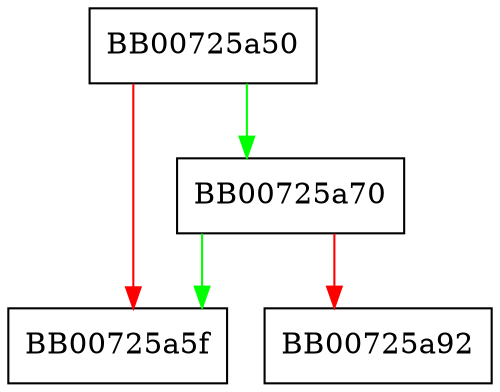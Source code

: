digraph bn_copy_words {
  node [shape="box"];
  graph [splines=ortho];
  BB00725a50 -> BB00725a70 [color="green"];
  BB00725a50 -> BB00725a5f [color="red"];
  BB00725a70 -> BB00725a5f [color="green"];
  BB00725a70 -> BB00725a92 [color="red"];
}